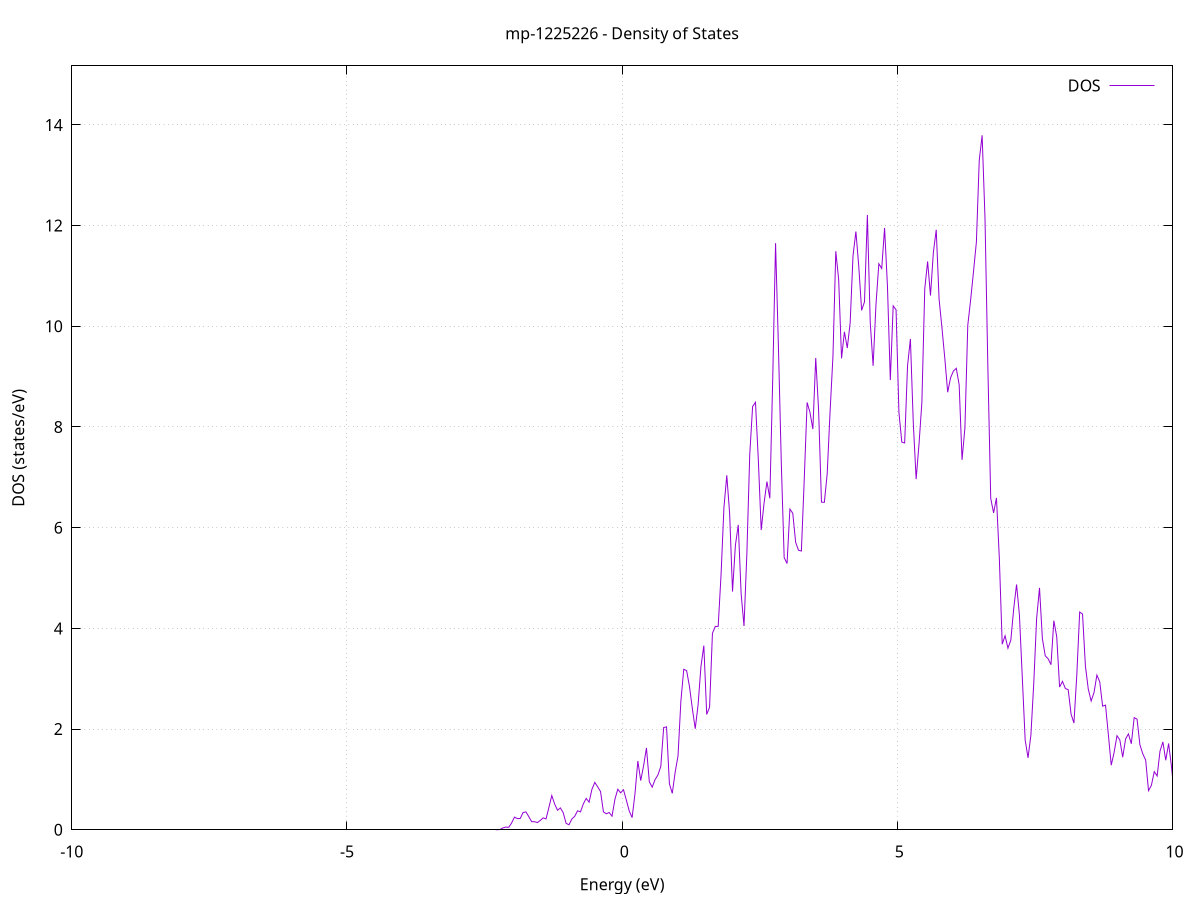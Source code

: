 set title 'mp-1225226 - Density of States'
set xlabel 'Energy (eV)'
set ylabel 'DOS (states/eV)'
set grid
set xrange [-10:10]
set yrange [0:15.172]
set xzeroaxis lt -1
set terminal png size 800,600
set output 'mp-1225226_dos_gnuplot.png'
plot '-' using 1:2 with lines title 'DOS'
-52.157500 0.000000
-52.105400 0.000000
-52.053200 0.000000
-52.001100 0.000000
-51.949000 0.000000
-51.896900 0.000000
-51.844700 0.000000
-51.792600 0.000000
-51.740500 0.000000
-51.688300 0.000000
-51.636200 0.000000
-51.584100 0.000000
-51.531900 0.000000
-51.479800 0.000000
-51.427700 0.000000
-51.375600 0.000000
-51.323400 0.000000
-51.271300 0.000000
-51.219200 0.000000
-51.167000 0.000000
-51.114900 0.000000
-51.062800 0.000000
-51.010600 0.000000
-50.958500 0.000000
-50.906400 0.000000
-50.854300 0.000000
-50.802100 0.000000
-50.750000 0.000000
-50.697900 0.000000
-50.645700 0.000000
-50.593600 0.000000
-50.541500 0.000000
-50.489300 0.000000
-50.437200 0.000000
-50.385100 0.000000
-50.333000 0.000000
-50.280800 0.000000
-50.228700 0.000000
-50.176600 0.000000
-50.124400 0.000000
-50.072300 0.000000
-50.020200 0.000000
-49.968000 0.000000
-49.915900 0.000000
-49.863800 0.000000
-49.811700 0.000000
-49.759500 0.000000
-49.707400 0.000000
-49.655300 0.000000
-49.603100 0.000000
-49.551000 0.000000
-49.498900 0.000000
-49.446700 0.000000
-49.394600 0.000000
-49.342500 0.000000
-49.290400 0.000000
-49.238200 0.000000
-49.186100 0.000000
-49.134000 0.000000
-49.081800 0.000000
-49.029700 0.000000
-48.977600 0.000000
-48.925400 0.000000
-48.873300 0.000000
-48.821200 0.000000
-48.769000 0.000000
-48.716900 0.000000
-48.664800 0.000000
-48.612700 0.000000
-48.560500 0.000000
-48.508400 0.000000
-48.456300 0.000000
-48.404100 0.000000
-48.352000 0.000000
-48.299900 0.000000
-48.247700 0.000000
-48.195600 0.000000
-48.143500 0.000000
-48.091400 0.000000
-48.039200 0.000000
-47.987100 0.000000
-47.935000 0.000000
-47.882800 0.000000
-47.830700 0.000000
-47.778600 0.000000
-47.726400 0.000000
-47.674300 0.000000
-47.622200 0.000000
-47.570100 0.000000
-47.517900 0.019000
-47.465800 1.197900
-47.413700 13.579700
-47.361500 33.296700
-47.309400 25.756200
-47.257300 28.264400
-47.205100 44.489400
-47.153000 49.066800
-47.100900 45.137800
-47.048800 67.274600
-46.996600 85.984300
-46.944500 52.149400
-46.892400 13.317900
-46.840200 0.843900
-46.788100 0.008900
-46.736000 0.000000
-46.683800 0.000000
-46.631700 0.000000
-46.579600 0.000000
-46.527500 0.000000
-46.475300 0.000000
-46.423200 0.000000
-46.371100 0.000000
-46.318900 0.000000
-46.266800 0.000000
-46.214700 0.000000
-46.162500 0.000000
-46.110400 0.000000
-46.058300 0.000000
-46.006200 0.000000
-45.954000 0.000000
-45.901900 0.000000
-45.849800 0.000000
-45.797600 0.000000
-45.745500 0.000000
-45.693400 0.000000
-45.641200 0.000000
-45.589100 0.000000
-45.537000 0.000000
-45.484900 0.000000
-45.432700 0.000000
-45.380600 0.000000
-45.328500 0.000000
-45.276300 0.000000
-45.224200 0.000000
-45.172100 0.000000
-45.119900 0.000000
-45.067800 0.000000
-45.015700 0.000000
-44.963600 0.000000
-44.911400 0.000000
-44.859300 0.000000
-44.807200 0.000000
-44.755000 0.000000
-44.702900 0.000000
-44.650800 0.000000
-44.598600 0.000000
-44.546500 0.000000
-44.494400 0.000000
-44.442300 0.000000
-44.390100 0.000000
-44.338000 0.000000
-44.285900 0.000000
-44.233700 0.000000
-44.181600 0.000000
-44.129500 0.000000
-44.077300 0.000000
-44.025200 0.000000
-43.973100 0.000000
-43.921000 0.000000
-43.868800 0.000000
-43.816700 0.000000
-43.764600 0.000000
-43.712400 0.000000
-43.660300 0.000000
-43.608200 0.000000
-43.556000 0.000000
-43.503900 0.000000
-43.451800 0.000000
-43.399700 0.000000
-43.347500 0.000000
-43.295400 0.000000
-43.243300 0.000000
-43.191100 0.000000
-43.139000 0.000000
-43.086900 0.000000
-43.034700 0.000000
-42.982600 0.000000
-42.930500 0.000000
-42.878400 0.000000
-42.826200 0.000000
-42.774100 0.000000
-42.722000 0.000000
-42.669800 0.000000
-42.617700 0.000000
-42.565600 0.000000
-42.513400 0.000000
-42.461300 0.000000
-42.409200 0.000000
-42.357000 0.000000
-42.304900 0.000000
-42.252800 0.000000
-42.200700 0.000000
-42.148500 0.000000
-42.096400 0.000000
-42.044300 0.000000
-41.992100 0.000000
-41.940000 0.000000
-41.887900 0.000000
-41.835700 0.000000
-41.783600 0.000000
-41.731500 0.000000
-41.679400 0.000000
-41.627200 0.000000
-41.575100 0.000000
-41.523000 0.000000
-41.470800 0.000000
-41.418700 0.000000
-41.366600 0.000000
-41.314400 0.000000
-41.262300 0.000000
-41.210200 0.000000
-41.158100 0.000000
-41.105900 0.000000
-41.053800 0.000000
-41.001700 0.000000
-40.949500 0.000000
-40.897400 0.000000
-40.845300 0.000000
-40.793100 0.000000
-40.741000 0.000000
-40.688900 0.000000
-40.636800 0.000000
-40.584600 0.000000
-40.532500 0.000000
-40.480400 0.000000
-40.428200 0.000000
-40.376100 0.000000
-40.324000 0.000000
-40.271800 0.000000
-40.219700 0.000000
-40.167600 0.000000
-40.115500 0.000000
-40.063300 0.000000
-40.011200 0.000000
-39.959100 0.000000
-39.906900 0.000000
-39.854800 0.000000
-39.802700 0.000000
-39.750500 0.000000
-39.698400 0.000000
-39.646300 0.000000
-39.594200 0.000000
-39.542000 0.000000
-39.489900 0.000000
-39.437800 0.000000
-39.385600 0.000000
-39.333500 0.000000
-39.281400 0.000000
-39.229200 0.000000
-39.177100 0.000000
-39.125000 0.000000
-39.072900 0.000000
-39.020700 0.000000
-38.968600 0.000000
-38.916500 0.000000
-38.864300 0.000000
-38.812200 0.000000
-38.760100 0.000000
-38.707900 0.000000
-38.655800 0.000000
-38.603700 0.000000
-38.551600 0.000000
-38.499400 0.000000
-38.447300 0.000000
-38.395200 0.000000
-38.343000 0.000000
-38.290900 0.000000
-38.238800 0.000000
-38.186600 0.000000
-38.134500 0.000000
-38.082400 0.000000
-38.030300 0.000000
-37.978100 0.000000
-37.926000 0.000000
-37.873900 0.000000
-37.821700 0.000000
-37.769600 0.000000
-37.717500 0.000000
-37.665300 0.000000
-37.613200 0.000000
-37.561100 0.000000
-37.509000 0.000000
-37.456800 0.000000
-37.404700 0.000000
-37.352600 0.000000
-37.300400 0.000000
-37.248300 0.000000
-37.196200 0.000000
-37.144000 0.000000
-37.091900 0.000000
-37.039800 0.000000
-36.987700 0.000000
-36.935500 0.000000
-36.883400 0.000000
-36.831300 0.000000
-36.779100 0.000000
-36.727000 0.000000
-36.674900 0.000000
-36.622700 0.000000
-36.570600 0.000000
-36.518500 0.000000
-36.466400 0.000000
-36.414200 0.000000
-36.362100 0.000000
-36.310000 0.000000
-36.257800 0.000000
-36.205700 0.000000
-36.153600 0.000000
-36.101400 0.000000
-36.049300 0.000000
-35.997200 0.000000
-35.945000 0.000000
-35.892900 0.000000
-35.840800 0.000000
-35.788700 0.000000
-35.736500 0.000000
-35.684400 0.000000
-35.632300 0.000000
-35.580100 0.000000
-35.528000 0.000000
-35.475900 0.000000
-35.423700 0.000000
-35.371600 0.000000
-35.319500 0.000000
-35.267400 0.000000
-35.215200 0.000000
-35.163100 0.000000
-35.111000 0.000000
-35.058800 0.000000
-35.006700 0.000000
-34.954600 0.000000
-34.902400 0.000000
-34.850300 0.000000
-34.798200 0.000000
-34.746100 0.000000
-34.693900 0.000000
-34.641800 0.000000
-34.589700 0.000000
-34.537500 0.000000
-34.485400 0.000000
-34.433300 0.000000
-34.381100 0.000000
-34.329000 0.000000
-34.276900 0.000000
-34.224800 0.000000
-34.172600 0.000000
-34.120500 0.000000
-34.068400 0.000000
-34.016200 0.000000
-33.964100 0.000000
-33.912000 0.000000
-33.859800 0.000000
-33.807700 0.000000
-33.755600 0.000000
-33.703500 0.000000
-33.651300 0.000000
-33.599200 0.000000
-33.547100 0.000000
-33.494900 0.000000
-33.442800 0.000000
-33.390700 0.000000
-33.338500 0.000000
-33.286400 0.000000
-33.234300 0.000000
-33.182200 0.000000
-33.130000 0.000000
-33.077900 0.000000
-33.025800 0.000000
-32.973600 0.000000
-32.921500 0.000000
-32.869400 0.000000
-32.817200 0.000000
-32.765100 0.000000
-32.713000 0.000000
-32.660900 0.000000
-32.608700 0.000000
-32.556600 0.000000
-32.504500 0.000000
-32.452300 0.000000
-32.400200 0.000000
-32.348100 0.000000
-32.295900 0.000000
-32.243800 0.000000
-32.191700 0.000000
-32.139600 0.000000
-32.087400 0.000000
-32.035300 0.000000
-31.983200 0.000000
-31.931000 0.000000
-31.878900 0.000000
-31.826800 0.000000
-31.774600 0.000000
-31.722500 0.000000
-31.670400 0.000000
-31.618300 0.000000
-31.566100 0.000000
-31.514000 0.000000
-31.461900 0.000000
-31.409700 0.000000
-31.357600 0.000000
-31.305500 0.000000
-31.253300 0.000000
-31.201200 0.000000
-31.149100 0.000000
-31.097000 0.000000
-31.044800 0.000000
-30.992700 0.000000
-30.940600 0.000000
-30.888400 0.000000
-30.836300 0.000000
-30.784200 0.000000
-30.732000 0.000000
-30.679900 0.000000
-30.627800 0.000000
-30.575700 0.000000
-30.523500 0.000000
-30.471400 0.000000
-30.419300 0.000000
-30.367100 0.000000
-30.315000 0.000000
-30.262900 0.000000
-30.210700 0.000000
-30.158600 0.004200
-30.106500 0.146300
-30.054400 0.920100
-30.002200 1.998000
-29.950100 3.525000
-29.898000 3.985500
-29.845800 3.596700
-29.793700 3.164800
-29.741600 2.878900
-29.689400 3.053200
-29.637300 2.716100
-29.585200 2.657600
-29.533000 2.490900
-29.480900 0.799600
-29.428800 0.477400
-29.376700 2.824800
-29.324500 5.805200
-29.272400 7.453800
-29.220300 9.652700
-29.168100 9.740800
-29.116000 7.204200
-29.063900 5.509000
-29.011700 5.158300
-28.959600 3.785800
-28.907500 3.406200
-28.855400 2.440200
-28.803200 0.914600
-28.751100 2.314200
-28.699000 3.861800
-28.646800 4.882100
-28.594700 4.263400
-28.542600 2.282300
-28.490400 1.034500
-28.438300 0.144700
-28.386200 0.003600
-28.334100 0.000000
-28.281900 0.000000
-28.229800 0.000000
-28.177700 0.000000
-28.125500 0.000000
-28.073400 0.000000
-28.021300 0.000000
-27.969100 0.000000
-27.917000 0.000000
-27.864900 0.000000
-27.812800 0.000000
-27.760600 0.000000
-27.708500 0.000000
-27.656400 0.000000
-27.604200 0.000000
-27.552100 0.000000
-27.500000 0.000000
-27.447800 0.000000
-27.395700 0.000000
-27.343600 0.000000
-27.291500 0.000000
-27.239300 0.000000
-27.187200 0.000000
-27.135100 0.000000
-27.082900 0.000000
-27.030800 0.000000
-26.978700 0.000000
-26.926500 0.000000
-26.874400 0.000000
-26.822300 0.000000
-26.770200 0.000000
-26.718000 0.000000
-26.665900 0.000000
-26.613800 0.000000
-26.561600 0.000000
-26.509500 0.000000
-26.457400 0.000000
-26.405200 0.000000
-26.353100 0.000000
-26.301000 0.000000
-26.248900 0.000000
-26.196700 0.000000
-26.144600 0.000000
-26.092500 0.000000
-26.040300 0.000000
-25.988200 0.000000
-25.936100 0.000000
-25.883900 0.000000
-25.831800 0.000000
-25.779700 0.000000
-25.727600 0.000000
-25.675400 0.000000
-25.623300 0.000000
-25.571200 0.000000
-25.519000 0.000000
-25.466900 0.000000
-25.414800 0.000000
-25.362600 0.000000
-25.310500 0.000000
-25.258400 0.000000
-25.206300 0.000000
-25.154100 0.000000
-25.102000 0.000000
-25.049900 0.000000
-24.997700 0.000000
-24.945600 0.000000
-24.893500 0.000000
-24.841300 0.000000
-24.789200 0.000000
-24.737100 0.000000
-24.685000 0.000000
-24.632800 0.000000
-24.580700 0.000000
-24.528600 0.000000
-24.476400 0.000000
-24.424300 0.000000
-24.372200 0.000000
-24.320000 0.000000
-24.267900 0.000000
-24.215800 0.000000
-24.163700 0.000000
-24.111500 0.000000
-24.059400 0.000000
-24.007300 0.000000
-23.955100 0.000000
-23.903000 0.000000
-23.850900 0.000000
-23.798700 0.000000
-23.746600 0.000000
-23.694500 0.000000
-23.642400 0.000000
-23.590200 0.000000
-23.538100 0.000000
-23.486000 0.000000
-23.433800 0.000000
-23.381700 0.000000
-23.329600 0.000000
-23.277400 0.000000
-23.225300 0.000000
-23.173200 0.000000
-23.121000 0.000000
-23.068900 0.000000
-23.016800 0.000000
-22.964700 0.000000
-22.912500 0.000000
-22.860400 0.000000
-22.808300 0.000000
-22.756100 0.000000
-22.704000 0.000000
-22.651900 0.000000
-22.599700 0.000000
-22.547600 0.000000
-22.495500 0.000000
-22.443400 0.000000
-22.391200 0.000000
-22.339100 0.000000
-22.287000 0.000000
-22.234800 0.000000
-22.182700 0.000000
-22.130600 0.000000
-22.078400 0.000000
-22.026300 0.000000
-21.974200 0.000000
-21.922100 0.000000
-21.869900 0.000000
-21.817800 0.000000
-21.765700 0.000000
-21.713500 0.000000
-21.661400 0.000000
-21.609300 0.000000
-21.557100 0.000000
-21.505000 0.000000
-21.452900 0.000000
-21.400800 0.000000
-21.348600 0.000000
-21.296500 0.000000
-21.244400 0.000000
-21.192200 0.000000
-21.140100 0.000000
-21.088000 0.000000
-21.035800 0.000000
-20.983700 0.000000
-20.931600 0.000000
-20.879500 0.000000
-20.827300 0.000000
-20.775200 0.000000
-20.723100 0.000000
-20.670900 0.000000
-20.618800 0.000000
-20.566700 0.000000
-20.514500 0.000000
-20.462400 0.000000
-20.410300 0.000000
-20.358200 0.000000
-20.306000 0.000000
-20.253900 0.000000
-20.201800 0.000000
-20.149600 0.000000
-20.097500 0.000000
-20.045400 0.000000
-19.993200 0.000000
-19.941100 0.000000
-19.889000 0.000000
-19.836900 0.000000
-19.784700 0.000000
-19.732600 0.000000
-19.680500 0.000000
-19.628300 0.000000
-19.576200 0.000000
-19.524100 0.000000
-19.471900 0.000000
-19.419800 0.000000
-19.367700 0.000000
-19.315600 0.000000
-19.263400 0.000000
-19.211300 0.000000
-19.159200 0.000000
-19.107000 0.000000
-19.054900 0.000000
-19.002800 0.000000
-18.950600 0.000000
-18.898500 0.000000
-18.846400 0.000000
-18.794300 0.000000
-18.742100 0.000000
-18.690000 0.000000
-18.637900 0.000000
-18.585700 0.000000
-18.533600 0.000000
-18.481500 0.000000
-18.429300 0.000000
-18.377200 0.000000
-18.325100 0.000000
-18.273000 0.000000
-18.220800 0.000000
-18.168700 0.000000
-18.116600 0.000000
-18.064400 0.000000
-18.012300 0.000000
-17.960200 0.000000
-17.908000 0.000000
-17.855900 0.000000
-17.803800 0.000000
-17.751700 0.000000
-17.699500 0.000000
-17.647400 0.000000
-17.595300 0.000000
-17.543100 0.000000
-17.491000 0.000000
-17.438900 0.000000
-17.386700 0.000000
-17.334600 0.000000
-17.282500 0.000000
-17.230400 0.000000
-17.178200 0.000000
-17.126100 0.000000
-17.074000 0.000000
-17.021800 0.000000
-16.969700 0.000000
-16.917600 0.000000
-16.865400 0.000000
-16.813300 0.000000
-16.761200 0.000000
-16.709000 0.000000
-16.656900 0.000000
-16.604800 0.000000
-16.552700 0.000000
-16.500500 0.000000
-16.448400 0.000000
-16.396300 0.000000
-16.344100 0.000000
-16.292000 0.000000
-16.239900 0.000000
-16.187700 0.000000
-16.135600 0.000000
-16.083500 0.000000
-16.031400 0.000000
-15.979200 0.000000
-15.927100 0.000000
-15.875000 0.000000
-15.822800 0.000000
-15.770700 0.000000
-15.718600 0.000000
-15.666400 0.000000
-15.614300 0.000000
-15.562200 0.000000
-15.510100 0.000000
-15.457900 0.000000
-15.405800 0.000000
-15.353700 0.000000
-15.301500 0.000000
-15.249400 0.000000
-15.197300 0.000000
-15.145100 0.000000
-15.093000 0.000000
-15.040900 0.000000
-14.988800 0.000000
-14.936600 0.000000
-14.884500 0.000000
-14.832400 0.000000
-14.780200 0.000000
-14.728100 0.000000
-14.676000 0.000000
-14.623800 0.000000
-14.571700 0.000000
-14.519600 0.000000
-14.467500 0.000000
-14.415300 0.000000
-14.363200 0.000000
-14.311100 0.000000
-14.258900 0.000000
-14.206800 0.000000
-14.154700 0.000000
-14.102500 0.000000
-14.050400 0.000000
-13.998300 0.000000
-13.946200 0.000000
-13.894000 0.000000
-13.841900 0.000000
-13.789800 0.000000
-13.737600 0.000000
-13.685500 0.000000
-13.633400 0.000000
-13.581200 0.000000
-13.529100 0.000000
-13.477000 0.000000
-13.424900 0.000000
-13.372700 0.000000
-13.320600 0.000000
-13.268500 0.000000
-13.216300 0.000000
-13.164200 0.000000
-13.112100 0.000000
-13.059900 0.000000
-13.007800 0.000000
-12.955700 0.000000
-12.903600 0.000000
-12.851400 0.000000
-12.799300 0.000000
-12.747200 0.000000
-12.695000 0.000000
-12.642900 0.000000
-12.590800 0.000000
-12.538600 0.000000
-12.486500 0.000000
-12.434400 0.000000
-12.382300 0.000000
-12.330100 0.000000
-12.278000 0.000000
-12.225900 0.000000
-12.173700 0.000000
-12.121600 0.000000
-12.069500 0.000000
-12.017300 0.000000
-11.965200 0.000000
-11.913100 0.000000
-11.861000 0.000000
-11.808800 0.000000
-11.756700 0.000000
-11.704600 0.000000
-11.652400 0.000000
-11.600300 0.000000
-11.548200 0.000000
-11.496000 0.000000
-11.443900 0.000000
-11.391800 0.000000
-11.339700 0.000000
-11.287500 0.000000
-11.235400 0.000000
-11.183300 0.000000
-11.131100 0.000000
-11.079000 0.000000
-11.026900 0.000000
-10.974700 0.000000
-10.922600 0.000000
-10.870500 0.000000
-10.818400 0.000000
-10.766200 0.000000
-10.714100 0.000000
-10.662000 0.000000
-10.609800 0.000000
-10.557700 0.000000
-10.505600 0.000000
-10.453400 0.000000
-10.401300 0.000000
-10.349200 0.000000
-10.297000 0.000000
-10.244900 0.000000
-10.192800 0.000000
-10.140700 0.000000
-10.088500 0.000000
-10.036400 0.000000
-9.984300 0.000000
-9.932100 0.000000
-9.880000 0.000000
-9.827900 0.000000
-9.775700 0.000000
-9.723600 0.000000
-9.671500 0.000000
-9.619400 0.000000
-9.567200 0.000000
-9.515100 0.000000
-9.463000 0.000000
-9.410800 0.000000
-9.358700 0.000000
-9.306600 0.000000
-9.254400 0.000000
-9.202300 0.000000
-9.150200 0.000000
-9.098100 0.000000
-9.045900 0.000000
-8.993800 0.000000
-8.941700 0.000000
-8.889500 0.000000
-8.837400 0.000000
-8.785300 0.000000
-8.733100 0.000000
-8.681000 0.000000
-8.628900 0.000000
-8.576800 0.000000
-8.524600 0.000000
-8.472500 0.000000
-8.420400 0.000000
-8.368200 0.000000
-8.316100 0.000000
-8.264000 0.000000
-8.211800 0.000000
-8.159700 0.000000
-8.107600 0.000000
-8.055500 0.000000
-8.003300 0.000000
-7.951200 0.000000
-7.899100 0.000000
-7.846900 0.000000
-7.794800 0.000000
-7.742700 0.000000
-7.690500 0.000000
-7.638400 0.000000
-7.586300 0.000000
-7.534200 0.000000
-7.482000 0.000000
-7.429900 0.000000
-7.377800 0.000000
-7.325600 0.000000
-7.273500 0.000000
-7.221400 0.000000
-7.169200 0.000000
-7.117100 0.000000
-7.065000 0.000000
-7.012900 0.000000
-6.960700 0.000000
-6.908600 0.000000
-6.856500 0.000000
-6.804300 0.000000
-6.752200 0.000000
-6.700100 0.000000
-6.647900 0.000000
-6.595800 0.000000
-6.543700 0.000000
-6.491600 0.000000
-6.439400 0.000000
-6.387300 0.000000
-6.335200 0.000000
-6.283000 0.000000
-6.230900 0.000000
-6.178800 0.000000
-6.126600 0.000000
-6.074500 0.000000
-6.022400 0.000000
-5.970300 0.000000
-5.918100 0.000000
-5.866000 0.000000
-5.813900 0.000000
-5.761700 0.000000
-5.709600 0.000000
-5.657500 0.000000
-5.605300 0.000000
-5.553200 0.000000
-5.501100 0.000000
-5.449000 0.000000
-5.396800 0.000000
-5.344700 0.000000
-5.292600 0.000000
-5.240400 0.000000
-5.188300 0.000000
-5.136200 0.000000
-5.084000 0.000000
-5.031900 0.000000
-4.979800 0.000000
-4.927700 0.000000
-4.875500 0.000000
-4.823400 0.000000
-4.771300 0.000000
-4.719100 0.000000
-4.667000 0.000000
-4.614900 0.000000
-4.562700 0.000000
-4.510600 0.000000
-4.458500 0.000000
-4.406400 0.000000
-4.354200 0.000000
-4.302100 0.000000
-4.250000 0.000000
-4.197800 0.000000
-4.145700 0.000000
-4.093600 0.000000
-4.041400 0.000000
-3.989300 0.000000
-3.937200 0.000000
-3.885000 0.000000
-3.832900 0.000000
-3.780800 0.000000
-3.728700 0.000000
-3.676500 0.000000
-3.624400 0.000000
-3.572300 0.000000
-3.520100 0.000000
-3.468000 0.000000
-3.415900 0.000000
-3.363700 0.000000
-3.311600 0.000000
-3.259500 0.000000
-3.207400 0.000000
-3.155200 0.000000
-3.103100 0.000000
-3.051000 0.000000
-2.998800 0.000000
-2.946700 0.000000
-2.894600 0.000000
-2.842400 0.000000
-2.790300 0.000000
-2.738200 0.000000
-2.686100 0.000000
-2.633900 0.000000
-2.581800 0.000000
-2.529700 0.000000
-2.477500 0.000000
-2.425400 0.000000
-2.373300 0.000000
-2.321100 0.000000
-2.269000 0.000200
-2.216900 0.006800
-2.164800 0.038100
-2.112600 0.053800
-2.060500 0.049500
-2.008400 0.135300
-1.956200 0.251000
-1.904100 0.221800
-1.852000 0.224600
-1.799800 0.343500
-1.747700 0.355000
-1.695600 0.258900
-1.643500 0.159700
-1.591300 0.160300
-1.539200 0.142800
-1.487100 0.186300
-1.434900 0.236700
-1.382800 0.216300
-1.330700 0.443900
-1.278500 0.680400
-1.226400 0.511000
-1.174300 0.387800
-1.122200 0.434300
-1.070000 0.336600
-1.017900 0.127600
-0.965800 0.099700
-0.913600 0.214000
-0.861500 0.267400
-0.809400 0.377300
-0.757200 0.355100
-0.705100 0.514200
-0.653000 0.622400
-0.600900 0.548100
-0.548700 0.805400
-0.496600 0.941400
-0.444500 0.853100
-0.392300 0.758500
-0.340200 0.355600
-0.288100 0.317900
-0.235900 0.343200
-0.183800 0.270000
-0.131700 0.602600
-0.079600 0.805600
-0.027400 0.734100
0.024700 0.794600
0.076800 0.587000
0.129000 0.373200
0.181100 0.241600
0.233200 0.716600
0.285400 1.366700
0.337500 0.976600
0.389600 1.271200
0.441700 1.626300
0.493900 0.951900
0.546000 0.846300
0.598100 0.996100
0.650300 1.088600
0.702400 1.257700
0.754500 2.030400
0.806700 2.044200
0.858800 0.912100
0.910900 0.723400
0.963000 1.140300
1.015200 1.466800
1.067300 2.553900
1.119400 3.187700
1.171600 3.160700
1.223700 2.844000
1.275800 2.406100
1.328000 2.007100
1.380100 2.482500
1.432200 3.247300
1.484300 3.657600
1.536500 2.290900
1.588600 2.432200
1.640700 3.902900
1.692900 4.038500
1.745000 4.039700
1.797100 5.064500
1.849300 6.395800
1.901400 7.039700
1.953500 6.274300
2.005600 4.731400
2.057800 5.649600
2.109900 6.056500
2.162000 4.687100
2.214200 4.048300
2.266300 5.487800
2.318400 7.449500
2.370600 8.405900
2.422700 8.490400
2.474800 7.339700
2.527000 5.952600
2.579100 6.493800
2.631200 6.915200
2.683300 6.582600
2.735500 8.927900
2.787600 11.650500
2.839700 9.594700
2.891900 7.285300
2.944000 5.405100
2.996100 5.287900
3.048300 6.369400
3.100400 6.285800
3.152500 5.709700
3.204600 5.551700
3.256800 5.536000
3.308900 6.962600
3.361000 8.487000
3.413200 8.289400
3.465300 7.957600
3.517400 9.371400
3.569600 8.337900
3.621700 6.507600
3.673800 6.503300
3.725900 7.072600
3.778100 8.305400
3.830200 9.398400
3.882300 11.490300
3.934500 10.922200
3.986600 9.362700
4.038700 9.891100
4.090900 9.568000
4.143000 10.068800
4.195100 11.404400
4.247200 11.882600
4.299400 11.191100
4.351500 10.316500
4.403600 10.485500
4.455800 12.211900
4.507900 10.076300
4.560000 9.214300
4.612200 10.431400
4.664300 11.242300
4.716400 11.147100
4.768500 11.952500
4.820700 10.799900
4.872800 8.931700
4.924900 10.406400
4.977100 10.326500
5.029200 8.290100
5.081300 7.699200
5.133500 7.681900
5.185600 9.213900
5.237700 9.749000
5.289800 8.088000
5.342000 6.965200
5.394100 7.658500
5.446200 8.486400
5.498400 10.741000
5.550500 11.287900
5.602600 10.609800
5.654800 11.465300
5.706900 11.916300
5.759000 10.536900
5.811100 9.967300
5.863300 9.357100
5.915400 8.690000
5.967500 8.977500
6.019700 9.112400
6.071800 9.165900
6.123900 8.834200
6.176100 7.347400
6.228200 7.981400
6.280300 10.021900
6.332400 10.526200
6.384600 11.088200
6.436700 11.673200
6.488800 13.299600
6.541000 13.792900
6.593100 12.146900
6.645200 9.186100
6.697400 6.578200
6.749500 6.293600
6.801600 6.591000
6.853700 5.389400
6.905900 3.685200
6.958000 3.853700
7.010100 3.606100
7.062300 3.766000
7.114400 4.385400
7.166500 4.872400
7.218700 4.264600
7.270800 3.026000
7.322900 1.783100
7.375000 1.428600
7.427200 1.880100
7.479300 2.916400
7.531400 4.199800
7.583600 4.804600
7.635700 3.796300
7.687800 3.456100
7.740000 3.396800
7.792100 3.279000
7.844200 4.153700
7.896300 3.836600
7.948500 2.835200
8.000600 2.947400
8.052700 2.806400
8.104900 2.783100
8.157000 2.297100
8.209100 2.119200
8.261300 3.075400
8.313400 4.324500
8.365500 4.283800
8.417600 3.252200
8.469800 2.793200
8.521900 2.557000
8.574000 2.726000
8.626200 3.072800
8.678300 2.937900
8.730400 2.454800
8.782600 2.475900
8.834700 1.889900
8.886800 1.282300
8.939000 1.537100
8.991100 1.868400
9.043200 1.783700
9.095300 1.441300
9.147500 1.803100
9.199600 1.903600
9.251700 1.708400
9.303900 2.228200
9.356000 2.196100
9.408100 1.687100
9.460300 1.508400
9.512400 1.383400
9.564500 0.776200
9.616600 0.883800
9.668800 1.155000
9.720900 1.067600
9.773000 1.562000
9.825200 1.746100
9.877300 1.380300
9.929400 1.713500
9.981600 1.255600
10.033700 0.674100
10.085800 0.917000
10.137900 1.099500
10.190100 1.101800
10.242200 1.025100
10.294300 1.003000
10.346500 0.880800
10.398600 0.465200
10.450700 0.458300
10.502900 0.960800
10.555000 1.289200
10.607100 2.066400
10.659200 2.506600
10.711400 2.241300
10.763500 2.118100
10.815600 1.936200
10.867800 1.902600
10.919900 1.788700
10.972000 1.356200
11.024200 1.571600
11.076300 1.512600
11.128400 1.031100
11.180500 1.113400
11.232700 1.182600
11.284800 0.913100
11.336900 0.740600
11.389100 0.559700
11.441200 0.819600
11.493300 1.821700
11.545500 1.339900
11.597600 1.066000
11.649700 1.328000
11.701800 0.871700
11.754000 0.928100
11.806100 1.101900
11.858200 1.108900
11.910400 0.940600
11.962500 0.767000
12.014600 1.019200
12.066800 0.773000
12.118900 0.592300
12.171000 1.305400
12.223100 1.670100
12.275300 0.868600
12.327400 0.701500
12.379500 1.017700
12.431700 1.175500
12.483800 1.111100
12.535900 0.622000
12.588100 0.702100
12.640200 0.864100
12.692300 1.132900
12.744400 0.806800
12.796600 0.349600
12.848700 0.352400
12.900800 0.457800
12.953000 0.259000
13.005100 0.223200
13.057200 0.302800
13.109400 0.376000
13.161500 0.334900
13.213600 0.303800
13.265700 0.210000
13.317900 0.183200
13.370000 0.511400
13.422100 0.395800
13.474300 0.511400
13.526400 1.180400
13.578500 1.285300
13.630700 1.510100
13.682800 1.713100
13.734900 1.506600
13.787000 1.953300
13.839200 2.324100
13.891300 1.875500
13.943400 1.737200
13.995600 2.028500
14.047700 1.738300
14.099800 1.645800
14.152000 1.576300
14.204100 1.985500
14.256200 2.281100
14.308300 1.813900
14.360500 1.875900
14.412600 2.214800
14.464700 2.281100
14.516900 2.280300
14.569000 2.244700
14.621100 1.519600
14.673300 1.139900
14.725400 1.290200
14.777500 1.361300
14.829600 1.328000
14.881800 1.563900
14.933900 1.459200
14.986000 0.842700
15.038200 0.687000
15.090300 0.900800
15.142400 1.009300
15.194600 1.000600
15.246700 1.107700
15.298800 1.018100
15.351000 0.877500
15.403100 1.244100
15.455200 1.140800
15.507300 0.825100
15.559500 1.269300
15.611600 1.807200
15.663700 1.637400
15.715900 1.066000
15.768000 1.593800
15.820100 1.828400
15.872300 1.938600
15.924400 1.656100
15.976500 1.354700
16.028600 1.640700
16.080800 1.663500
16.132900 2.039600
16.185000 2.331500
16.237200 2.566100
16.289300 1.976400
16.341400 1.759300
16.393600 2.200400
16.445700 2.500000
16.497800 2.395700
16.549900 1.996100
16.602100 2.082000
16.654200 1.970300
16.706300 1.830500
16.758500 2.120400
16.810600 1.654400
16.862700 1.170800
16.914900 1.205600
16.967000 1.555300
17.019100 1.270500
17.071200 1.643600
17.123400 2.085200
17.175500 1.844700
17.227600 2.163800
17.279800 1.687100
17.331900 1.726400
17.384000 1.705200
17.436200 1.180600
17.488300 1.263100
17.540400 1.972900
17.592500 2.170400
17.644700 1.976400
17.696800 1.662100
17.748900 1.871100
17.801100 2.371600
17.853200 2.203800
17.905300 1.832200
17.957500 1.518200
18.009600 1.660500
18.061700 2.258000
18.113800 1.801300
18.166000 2.247000
18.218100 2.724700
18.270200 3.329500
18.322400 3.229700
18.374500 2.208900
18.426600 1.517300
18.478800 1.484100
18.530900 1.543400
18.583000 1.677400
18.635100 2.353900
18.687300 2.462300
18.739400 2.549000
18.791500 2.392900
18.843700 1.774600
18.895800 1.594500
18.947900 2.378500
19.000100 2.509800
19.052200 2.049600
19.104300 1.785500
19.156400 2.300900
19.208600 2.422100
19.260700 2.522200
19.312800 2.941300
19.365000 2.771800
19.417100 2.499200
19.469200 2.887900
19.521400 2.840800
19.573500 2.550700
19.625600 2.245200
19.677700 2.216900
19.729900 2.059400
19.782000 2.489200
19.834100 2.977600
19.886300 2.619200
19.938400 2.139600
19.990500 1.913900
20.042700 1.460500
20.094800 1.379200
20.146900 1.952800
20.199000 2.195200
20.251200 2.021600
20.303300 2.061500
20.355400 1.996700
20.407600 1.888900
20.459700 2.334100
20.511800 2.555700
20.564000 2.414500
20.616100 2.521900
20.668200 2.536700
20.720300 3.117600
20.772500 2.888300
20.824600 2.530800
20.876700 2.700500
20.928900 2.791900
20.981000 2.214600
21.033100 2.701800
21.085300 2.843600
21.137400 2.550800
21.189500 2.303100
21.241600 1.923900
21.293800 1.532500
21.345900 1.562100
21.398000 2.716400
21.450200 2.585400
21.502300 2.114400
21.554400 2.404100
21.606600 2.370400
21.658700 2.201500
21.710800 2.215400
21.763000 2.004200
21.815100 2.289400
21.867200 2.683700
21.919300 2.988300
21.971500 3.006900
22.023600 2.332000
22.075700 1.294000
22.127900 1.519600
22.180000 2.507700
22.232100 3.040400
22.284300 3.018100
22.336400 2.976400
22.388500 2.162200
22.440600 2.015800
22.492800 3.324400
22.544900 3.860000
22.597000 4.036600
22.649200 3.922800
22.701300 4.944700
22.753400 17.271700
22.805600 19.906600
22.857700 5.379100
22.909800 2.069400
22.961900 2.884600
23.014100 3.032500
23.066200 2.395100
23.118300 2.397500
23.170500 2.120400
23.222600 2.141400
23.274700 2.262000
23.326900 2.308800
23.379000 2.151900
23.431100 2.107200
23.483200 2.440500
23.535400 2.302400
23.587500 2.319100
23.639600 2.316600
23.691800 1.610700
23.743900 1.419400
23.796000 1.473600
23.848200 1.336900
23.900300 1.816700
23.952400 2.312400
24.004500 2.512100
24.056700 2.164400
24.108800 1.696200
24.160900 2.086700
24.213100 1.964400
24.265200 1.472300
24.317300 2.026200
24.369500 2.246900
24.421600 2.336600
24.473700 2.659100
24.525800 2.961200
24.578000 2.989400
24.630100 2.509000
24.682200 2.129300
24.734400 1.932400
24.786500 1.905100
24.838600 1.636900
24.890800 1.843000
24.942900 1.756800
24.995000 2.103800
25.047100 2.620400
25.099300 2.203200
25.151400 1.719000
25.203500 1.311800
25.255700 1.892600
25.307800 2.336700
25.359900 2.173200
25.412100 1.629000
25.464200 1.723600
25.516300 2.230600
25.568400 2.083000
25.620600 2.061500
25.672700 1.453000
25.724800 1.616200
25.777000 1.989700
25.829100 2.038900
25.881200 1.614500
25.933400 1.478900
25.985500 2.256000
26.037600 2.976900
26.089700 2.332100
26.141900 1.473000
26.194000 1.552200
26.246100 1.624500
26.298300 1.683400
26.350400 1.715600
26.402500 1.993900
26.454700 1.802700
26.506800 2.024200
26.558900 2.651400
26.611000 3.883200
26.663200 4.850500
26.715300 4.008900
26.767400 2.937300
26.819600 2.447100
26.871700 2.186200
26.923800 2.608100
26.976000 3.138000
27.028100 2.976000
27.080200 2.349400
27.132300 2.459000
27.184500 3.151300
27.236600 2.820500
27.288700 2.613600
27.340900 2.350200
27.393000 2.134500
27.445100 2.152000
27.497300 2.014700
27.549400 2.148000
27.601500 2.276300
27.653600 2.760500
27.705800 2.890200
27.757900 1.944200
27.810000 1.922900
27.862200 2.128300
27.914300 1.985200
27.966400 2.226000
28.018600 1.998400
28.070700 2.369400
28.122800 3.082600
28.175000 3.121500
28.227100 2.990900
28.279200 3.348700
28.331300 2.576700
28.383500 2.333500
28.435600 3.107300
28.487700 3.162300
28.539900 2.435000
28.592000 2.971700
28.644100 3.279300
28.696300 3.808900
28.748400 3.899800
28.800500 3.959200
28.852600 4.146400
28.904800 3.471400
28.956900 2.887600
29.009000 3.124700
29.061200 3.018100
29.113300 2.282900
29.165400 2.332100
29.217600 2.851600
29.269700 3.001100
29.321800 2.929500
29.373900 2.521500
29.426100 2.051200
29.478200 2.606800
29.530300 2.419600
29.582500 1.766400
29.634600 1.990600
29.686700 1.940400
29.738900 1.734800
29.791000 2.232600
29.843100 2.816900
29.895200 3.853100
29.947400 3.550300
29.999500 3.067300
30.051600 2.472300
30.103800 2.372200
30.155900 3.205800
30.208000 3.076500
30.260200 2.248400
30.312300 1.888600
30.364400 1.930400
30.416500 2.038500
30.468700 2.202600
30.520800 2.046000
30.572900 2.094100
30.625100 2.236000
30.677200 1.945600
30.729300 1.943500
30.781500 2.535500
30.833600 2.678800
30.885700 2.762500
30.937800 2.807600
30.990000 2.328200
31.042100 1.853200
31.094200 1.962500
31.146400 1.756400
31.198500 2.055000
31.250600 2.333700
31.302800 2.275700
31.354900 2.261200
31.407000 2.040300
31.459100 2.381400
31.511300 1.912800
31.563400 1.041100
31.615500 1.030400
31.667700 1.286600
31.719800 1.315200
31.771900 1.502100
31.824100 1.361600
31.876200 1.398100
31.928300 1.653600
31.980400 1.922200
32.032600 1.781200
32.084700 1.389600
32.136800 1.706000
32.189000 2.161000
32.241100 1.966600
32.293200 1.318100
32.345400 1.802900
32.397500 2.687600
32.449600 2.321100
32.501700 1.488300
32.553900 1.504600
32.606000 2.513900
32.658100 3.130900
32.710300 2.995500
32.762400 2.561600
32.814500 3.064400
32.866700 2.987400
32.918800 2.181400
32.970900 1.585100
33.023000 1.582300
33.075200 2.459000
33.127300 2.925100
33.179400 2.864000
33.231600 2.611000
33.283700 2.623500
33.335800 2.470300
33.388000 2.570300
33.440100 2.830600
33.492200 2.662700
33.544300 2.735200
33.596500 2.758100
33.648600 2.759500
33.700700 2.893700
33.752900 2.336500
33.805000 2.255700
33.857100 2.515100
33.909300 2.397300
33.961400 3.042600
34.013500 3.551500
34.065600 2.891400
34.117800 2.219900
34.169900 2.420800
34.222000 2.534900
34.274200 2.500900
34.326300 2.982700
34.378400 3.738700
34.430600 3.487900
34.482700 3.010300
34.534800 2.350700
34.587000 2.514800
34.639100 2.599900
34.691200 2.670400
34.743300 2.863200
34.795500 3.131700
34.847600 3.434100
34.899700 2.955100
34.951900 2.836800
35.004000 2.657000
35.056100 1.972200
35.108300 2.698200
35.160400 3.284200
35.212500 2.762200
35.264600 2.470300
35.316800 2.375200
35.368900 2.554200
35.421000 2.754100
35.473200 2.987300
35.525300 3.482700
35.577400 2.548000
35.629600 1.906800
35.681700 2.567900
35.733800 2.846900
35.785900 2.447500
35.838100 2.612800
35.890200 3.117500
35.942300 3.132000
35.994500 3.318300
36.046600 2.970900
36.098700 3.081100
36.150900 3.198000
36.203000 3.192100
36.255100 2.976200
36.307200 3.296900
36.359400 3.527500
36.411500 3.555900
36.463600 3.325300
36.515800 3.730000
36.567900 3.894900
36.620000 2.889800
36.672200 1.778800
36.724300 1.644700
36.776400 2.663200
36.828500 2.839600
36.880700 2.278200
36.932800 2.329500
36.984900 2.466000
37.037100 2.180300
37.089200 2.567800
37.141300 2.388000
37.193500 1.761400
37.245600 2.233000
37.297700 2.485400
37.349800 2.405500
37.402000 2.789700
37.454100 3.204400
37.506200 3.277900
37.558400 2.724400
37.610500 2.452100
37.662600 2.834900
37.714800 3.274700
37.766900 3.006000
37.819000 2.604900
37.871100 3.139700
37.923300 3.345000
37.975400 3.388900
38.027500 2.756000
38.079700 2.425500
38.131800 3.197600
38.183900 4.163500
38.236100 3.578700
38.288200 2.967100
38.340300 2.689700
38.392400 2.686500
38.444600 2.640100
38.496700 2.761500
38.548800 2.746700
38.601000 2.700600
38.653100 2.406400
38.705200 2.344800
38.757400 3.018500
38.809500 3.981600
38.861600 3.829900
38.913700 3.376800
38.965900 3.266500
39.018000 3.217900
39.070100 3.404500
39.122300 4.185600
39.174400 3.755000
39.226500 3.154000
39.278700 2.978600
39.330800 2.475400
39.382900 2.333200
39.435000 2.571600
39.487200 2.653500
39.539300 2.364200
39.591400 2.260300
39.643600 2.858700
39.695700 3.244400
39.747800 2.239300
39.800000 2.193100
39.852100 2.601000
39.904200 2.899900
39.956300 3.234100
40.008500 3.997800
40.060600 4.242400
40.112700 3.049400
40.164900 2.669900
40.217000 3.257300
40.269100 3.132400
40.321300 2.244500
40.373400 2.165300
40.425500 2.118200
40.477600 2.012100
40.529800 2.448400
40.581900 2.265500
40.634000 2.446500
40.686200 3.033600
40.738300 2.677100
40.790400 2.441200
40.842600 1.708400
40.894700 1.143000
40.946800 1.103700
40.999000 1.799000
41.051100 2.329500
41.103200 1.949500
41.155300 1.880200
41.207500 1.565300
41.259600 1.792900
41.311700 1.450900
41.363900 1.071500
41.416000 1.078900
41.468100 1.283400
41.520300 1.988500
41.572400 2.191700
41.624500 1.661800
41.676600 1.181300
41.728800 0.944100
41.780900 0.751200
41.833000 0.658300
41.885200 1.319100
41.937300 1.516300
41.989400 1.209600
42.041600 0.961300
42.093700 0.941100
42.145800 0.870800
42.197900 0.597900
42.250100 0.529300
42.302200 0.650100
42.354300 0.730100
42.406500 0.682700
42.458600 0.535700
42.510700 0.571300
42.562900 0.708400
42.615000 0.468200
42.667100 0.589000
42.719200 1.158000
42.771400 1.342500
42.823500 1.564100
42.875600 1.277900
42.927800 0.810600
42.979900 0.689300
43.032000 0.459000
43.084200 0.445900
43.136300 0.822300
43.188400 1.087500
43.240500 0.580800
43.292700 0.336100
43.344800 0.475800
43.396900 0.361200
43.449100 0.517200
43.501200 0.708100
43.553300 0.632800
43.605500 0.693200
43.657600 0.676900
43.709700 0.853600
43.761800 0.859100
43.814000 0.760000
43.866100 0.783500
43.918200 0.469800
43.970400 0.069900
44.022500 0.055100
44.074600 0.186000
44.126800 0.114300
44.178900 0.080300
44.231000 0.090300
44.283100 0.101000
44.335300 0.176400
44.387400 0.116600
44.439500 0.116900
44.491700 0.204800
44.543800 0.172300
44.595900 0.288800
44.648100 0.219700
44.700200 0.048900
44.752300 0.085500
44.804400 0.124100
44.856600 0.096200
44.908700 0.210600
44.960800 0.284800
45.013000 0.263200
45.065100 0.270400
45.117200 0.065400
45.169400 0.002600
45.221500 0.000800
45.273600 0.015500
45.325700 0.047300
45.377900 0.023500
45.430000 0.001800
45.482100 0.000100
45.534300 0.005800
45.586400 0.088100
45.638500 0.254100
45.690700 0.175400
45.742800 0.122700
45.794900 0.191800
45.847000 0.262700
45.899200 0.137400
45.951300 0.112100
46.003400 0.357600
46.055600 0.337800
46.107700 0.283500
46.159800 0.331800
46.212000 0.284100
46.264100 0.223400
46.316200 0.157100
46.368300 0.047700
46.420500 0.019900
46.472600 0.047800
46.524700 0.021300
46.576900 0.001500
46.629000 0.001000
46.681100 0.026100
46.733300 0.118900
46.785400 0.103600
46.837500 0.016400
46.889600 0.000400
46.941800 0.000000
46.993900 0.000000
47.046000 0.000000
47.098200 0.002300
47.150300 0.026100
47.202400 0.046500
47.254600 0.013500
47.306700 0.005300
47.358800 0.034900
47.411000 0.041100
47.463100 0.007800
47.515200 0.000200
47.567300 0.000000
47.619500 0.000000
47.671600 0.000000
47.723700 0.000000
47.775900 0.000000
47.828000 0.000000
47.880100 0.000000
47.932300 0.000000
47.984400 0.000000
48.036500 0.000000
48.088600 0.000000
48.140800 0.000000
48.192900 0.000000
48.245000 0.000000
48.297200 0.000000
48.349300 0.000000
48.401400 0.000000
48.453600 0.000000
48.505700 0.000000
48.557800 0.000000
48.609900 0.000000
48.662100 0.000000
48.714200 0.000000
48.766300 0.000000
48.818500 0.000000
48.870600 0.000000
48.922700 0.000000
48.974900 0.000000
49.027000 0.000000
49.079100 0.000000
49.131200 0.000000
49.183400 0.000000
49.235500 0.000000
49.287600 0.000000
49.339800 0.000000
49.391900 0.000000
49.444000 0.000000
49.496200 0.000000
49.548300 0.000000
49.600400 0.000000
49.652500 0.000000
49.704700 0.000000
49.756800 0.000000
49.808900 0.000000
49.861100 0.000000
49.913200 0.000000
49.965300 0.000000
50.017500 0.000000
50.069600 0.000000
50.121700 0.000000
50.173800 0.000000
50.226000 0.000000
50.278100 0.000000
50.330200 0.000000
50.382400 0.000000
50.434500 0.000000
50.486600 0.000000
50.538800 0.000000
50.590900 0.000000
50.643000 0.000000
50.695100 0.000000
50.747300 0.000000
50.799400 0.000000
50.851500 0.000000
50.903700 0.000000
50.955800 0.000000
51.007900 0.000000
51.060100 0.000000
51.112200 0.000000
51.164300 0.000000
51.216400 0.000000
51.268600 0.000000
51.320700 0.000000
51.372800 0.000000
51.425000 0.000000
51.477100 0.000000
51.529200 0.000000
51.581400 0.000000
51.633500 0.000000
51.685600 0.000000
51.737700 0.000000
51.789900 0.000000
51.842000 0.000000
51.894100 0.000000
51.946300 0.000000
51.998400 0.000000
52.050500 0.000000
52.102700 0.000000
e
